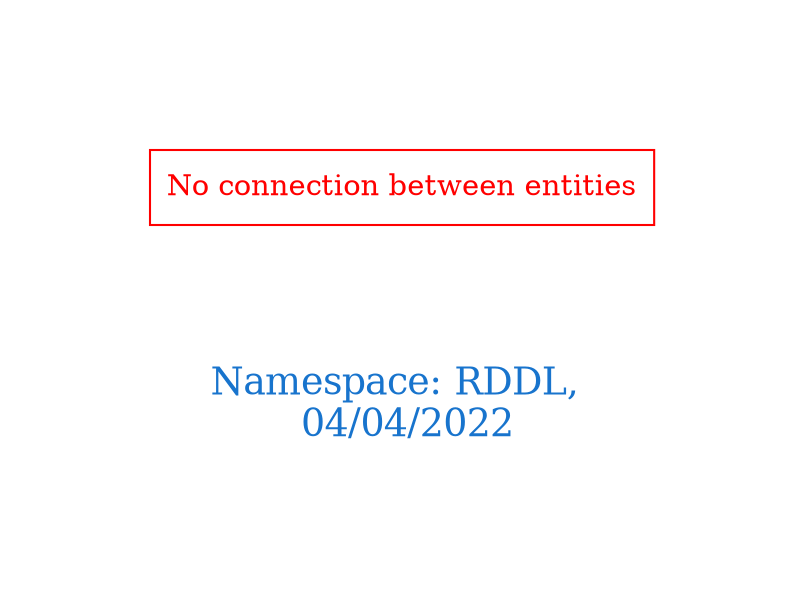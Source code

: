 digraph OGIT_ontology {
 graph [ rankdir= LR,pad=1 
fontsize = 18,
fontcolor= dodgerblue3,label = "\n\n\nNamespace: RDDL, \n 04/04/2022"];
node[shape=polygon];
edge [  color="gray81"];

"No connection between entities" [fontcolor = "red",color="red", shape="polygon"]
}
